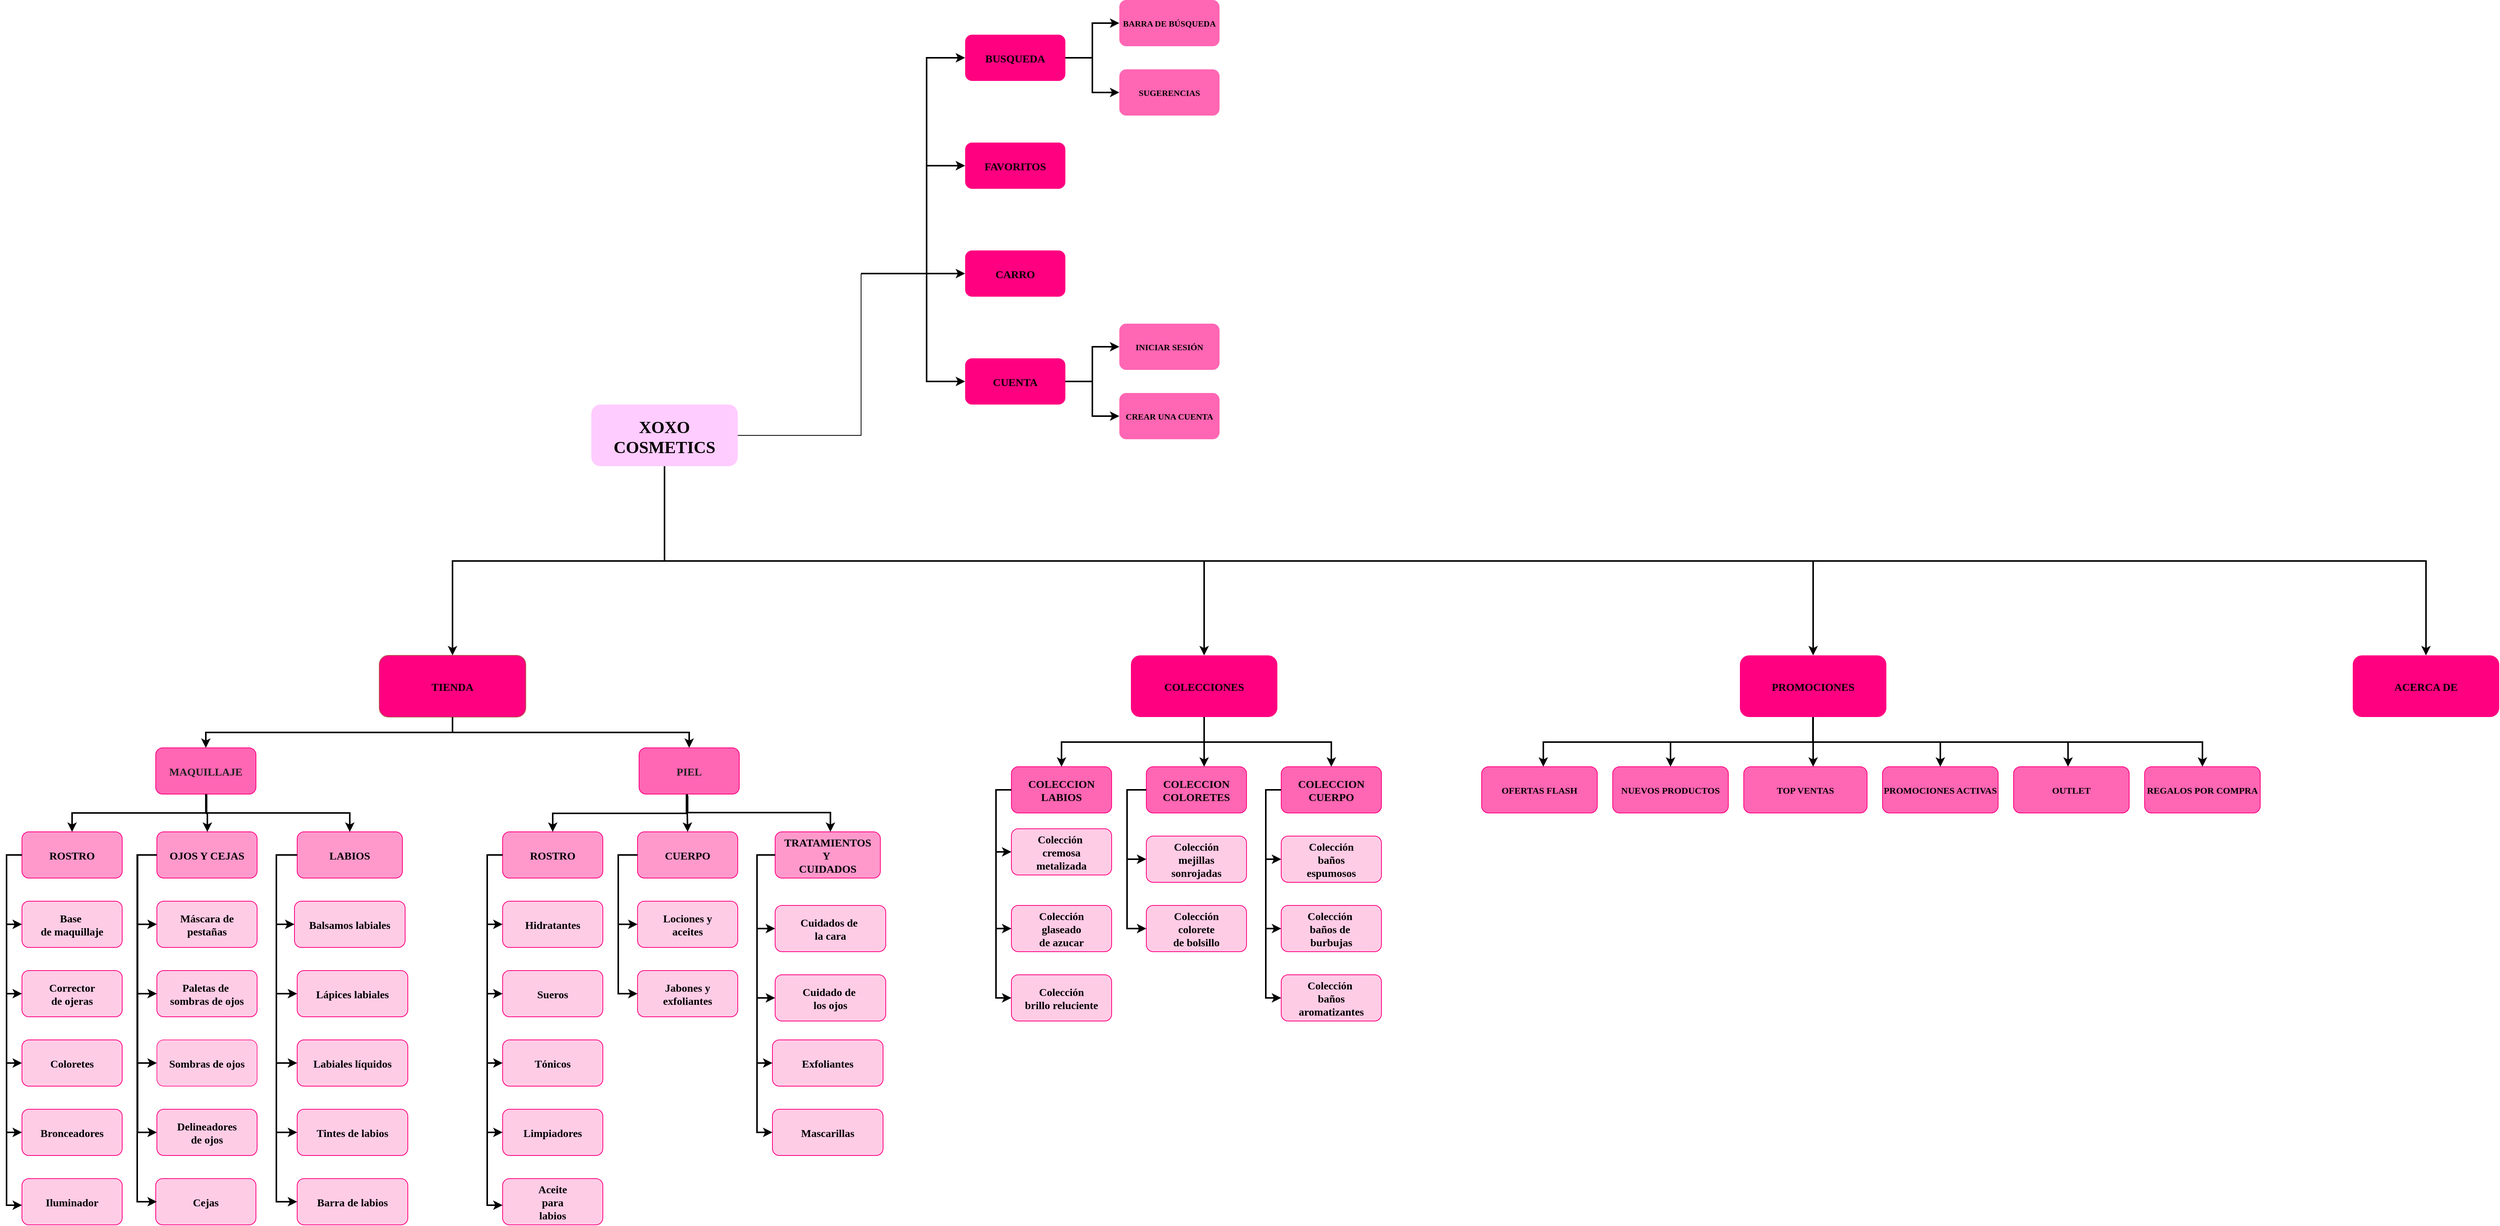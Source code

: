<mxfile version="24.7.17">
  <diagram name="Page-1" id="2c0d36ab-eaac-3732-788b-9136903baeff">
    <mxGraphModel dx="3112.5" dy="1913.5" grid="1" gridSize="10" guides="1" tooltips="1" connect="1" arrows="1" fold="1" page="1" pageScale="1.5" pageWidth="1169" pageHeight="827" background="none" math="0" shadow="0">
      <root>
        <mxCell id="0" />
        <mxCell id="1" parent="0" />
        <mxCell id="2" value="XOXO&#xa;COSMETICS" style="rounded=1;fillColor=#FFCCFF;gradientColor=none;strokeColor=none;fontColor=#000000;fontStyle=1;fontFamily=Tahoma;fontSize=22;" parent="1" vertex="1">
          <mxGeometry x="765" y="10" width="190" height="80" as="geometry" />
        </mxCell>
        <mxCell id="4" value="COLECCIONES" style="rounded=1;fillColor=#FF0080;gradientColor=none;strokeColor=none;fontColor=#000000;fontStyle=1;fontFamily=Tahoma;fontSize=14" parent="1" vertex="1">
          <mxGeometry x="1465.0" y="335.5" width="190" height="80" as="geometry" />
        </mxCell>
        <mxCell id="9" value="" style="edgeStyle=elbowEdgeStyle;elbow=vertical;strokeWidth=2;rounded=0;exitX=0.5;exitY=1;exitDx=0;exitDy=0;entryX=0.5;entryY=0;entryDx=0;entryDy=0;" parent="1" source="2" target="4" edge="1">
          <mxGeometry x="337" y="215.5" width="100" height="100" as="geometry">
            <mxPoint x="860" y="100" as="sourcePoint" />
            <mxPoint x="1975" y="327.5" as="targetPoint" />
            <Array as="points">
              <mxPoint x="1414" y="213" />
            </Array>
          </mxGeometry>
        </mxCell>
        <mxCell id="12" value="TIENDA" style="rounded=1;fillColor=#FF0080;strokeColor=#b85450;fontStyle=1;fontFamily=Tahoma;fontSize=14" parent="1" vertex="1">
          <mxGeometry x="490.0" y="335.5" width="190" height="80" as="geometry" />
        </mxCell>
        <mxCell id="25" value="MAQUILLAJE" style="rounded=1;fillColor=#FF66B3;strokeColor=#FF0080;fontStyle=1;fontFamily=Tahoma;fontSize=14;fontColor=#212121;" parent="1" vertex="1">
          <mxGeometry x="200" y="455.5" width="130" height="60" as="geometry" />
        </mxCell>
        <mxCell id="29" value="PIEL" style="rounded=1;fillColor=#FF66B3;strokeColor=#FF0080;fontStyle=1;fontFamily=Tahoma;fontSize=14;fontColor=#212121;" parent="1" vertex="1">
          <mxGeometry x="827" y="455.5" width="130" height="60" as="geometry" />
        </mxCell>
        <mxCell id="44" value="COLECCION&#xa;LABIOS" style="rounded=1;fillColor=#FF66B3;gradientColor=none;strokeColor=#FF0080;fontColor=#000000;fontStyle=1;fontFamily=Tahoma;fontSize=14" parent="1" vertex="1">
          <mxGeometry x="1310" y="480.0" width="130" height="60" as="geometry" />
        </mxCell>
        <mxCell id="45" value="Colección &#xa;cremosa&#xa;metalizada" style="rounded=1;fillColor=#FFCCE6;gradientColor=none;strokeColor=#FF0080;fontColor=#000000;fontStyle=1;fontFamily=Tahoma;fontSize=14" parent="1" vertex="1">
          <mxGeometry x="1310" y="560.5" width="130" height="60" as="geometry" />
        </mxCell>
        <mxCell id="46" value="Colección&#xa;glaseado&#xa;de azucar" style="rounded=1;fillColor=#FFCCE6;gradientColor=none;strokeColor=#FF0080;fontColor=#000000;fontStyle=1;fontFamily=Tahoma;fontSize=14" parent="1" vertex="1">
          <mxGeometry x="1310" y="660" width="130" height="60" as="geometry" />
        </mxCell>
        <mxCell id="47" value="Colección&#xa;brillo reluciente" style="rounded=1;fillColor=#FFCCE6;gradientColor=none;strokeColor=#FF0080;fontColor=#000000;fontStyle=1;fontFamily=Tahoma;fontSize=14" parent="1" vertex="1">
          <mxGeometry x="1310" y="750.0" width="130" height="60" as="geometry" />
        </mxCell>
        <mxCell id="48" value="COLECCION&#xa;COLORETES" style="rounded=1;fillColor=#FF66B3;gradientColor=none;strokeColor=#FF0080;fontColor=#000000;fontStyle=1;fontFamily=Tahoma;fontSize=14;" parent="1" vertex="1">
          <mxGeometry x="1485" y="480.0" width="130" height="60" as="geometry" />
        </mxCell>
        <mxCell id="49" value="Colección&#xa;mejillas&#xa;sonrojadas" style="rounded=1;fillColor=#FFCCE6;gradientColor=none;strokeColor=#FF0080;fontColor=#000000;fontStyle=1;fontFamily=Tahoma;fontSize=14" parent="1" vertex="1">
          <mxGeometry x="1485" y="570" width="130" height="60" as="geometry" />
        </mxCell>
        <mxCell id="50" value="Colección&#xa;colorete&#xa;de bolsillo" style="rounded=1;fillColor=#FFCCE6;gradientColor=none;strokeColor=#FF0080;fontColor=#000000;fontStyle=1;fontFamily=Tahoma;fontSize=14" parent="1" vertex="1">
          <mxGeometry x="1485" y="660" width="130" height="60" as="geometry" />
        </mxCell>
        <mxCell id="52" value="COLECCION&#xa;CUERPO" style="rounded=1;fillColor=#FF66B3;gradientColor=none;strokeColor=#FF0080;fontColor=#000000;fontStyle=1;fontFamily=Tahoma;fontSize=14" parent="1" vertex="1">
          <mxGeometry x="1660" y="480.0" width="130" height="60" as="geometry" />
        </mxCell>
        <mxCell id="53" value="Colección&#xa;baños&#xa;espumosos" style="rounded=1;fillColor=#FFCCE6;gradientColor=none;strokeColor=#FF0080;fontColor=#000000;fontStyle=1;fontFamily=Tahoma;fontSize=14" parent="1" vertex="1">
          <mxGeometry x="1660" y="570" width="130" height="60" as="geometry" />
        </mxCell>
        <mxCell id="54" value="Colección &#xa;baños de &#xa;burbujas" style="rounded=1;fillColor=#FFCCE6;gradientColor=none;strokeColor=#FF0080;fontColor=#000000;fontStyle=1;fontFamily=Tahoma;fontSize=14" parent="1" vertex="1">
          <mxGeometry x="1660" y="660" width="130" height="60" as="geometry" />
        </mxCell>
        <mxCell id="55" value="Colección &#xa;baños&#xa;aromatizantes" style="rounded=1;fillColor=#FFCCE6;gradientColor=none;strokeColor=#FF0080;fontColor=#000000;fontStyle=1;fontFamily=Tahoma;fontSize=14" parent="1" vertex="1">
          <mxGeometry x="1660" y="750.0" width="130" height="60" as="geometry" />
        </mxCell>
        <mxCell id="59" value="" style="edgeStyle=elbowEdgeStyle;elbow=vertical;strokeWidth=2;rounded=0" parent="1" source="2" target="12" edge="1">
          <mxGeometry x="347" y="225.5" width="100" height="100" as="geometry">
            <mxPoint x="862.0" y="275.5" as="sourcePoint" />
            <mxPoint x="1467.0" y="345.5" as="targetPoint" />
          </mxGeometry>
        </mxCell>
        <mxCell id="84" value="" style="edgeStyle=elbowEdgeStyle;elbow=horizontal;strokeWidth=2;rounded=0;entryX=0;entryY=0.5;entryDx=0;entryDy=0;" parent="1" source="44" target="45" edge="1">
          <mxGeometry x="-23" y="135.5" width="100" height="100" as="geometry">
            <mxPoint x="70" y="260" as="sourcePoint" />
            <mxPoint x="170" y="160" as="targetPoint" />
            <Array as="points">
              <mxPoint x="1290" y="570" />
            </Array>
          </mxGeometry>
        </mxCell>
        <mxCell id="85" value="" style="edgeStyle=elbowEdgeStyle;elbow=horizontal;strokeWidth=2;rounded=0" parent="1" source="44" target="46" edge="1">
          <mxGeometry x="-23" y="135.5" width="100" height="100" as="geometry">
            <mxPoint x="70" y="260" as="sourcePoint" />
            <mxPoint x="170" y="160" as="targetPoint" />
            <Array as="points">
              <mxPoint x="1290" y="600" />
            </Array>
          </mxGeometry>
        </mxCell>
        <mxCell id="86" value="" style="edgeStyle=elbowEdgeStyle;elbow=horizontal;strokeWidth=2;rounded=0" parent="1" source="44" target="47" edge="1">
          <mxGeometry x="-23" y="135.5" width="100" height="100" as="geometry">
            <mxPoint x="70" y="260" as="sourcePoint" />
            <mxPoint x="170" y="160" as="targetPoint" />
            <Array as="points">
              <mxPoint x="1290" y="650" />
            </Array>
          </mxGeometry>
        </mxCell>
        <mxCell id="87" value="" style="edgeStyle=elbowEdgeStyle;elbow=horizontal;strokeWidth=2;rounded=0" parent="1" source="48" target="49" edge="1">
          <mxGeometry x="-23" y="135.5" width="100" height="100" as="geometry">
            <mxPoint x="70" y="260" as="sourcePoint" />
            <mxPoint x="170" y="160" as="targetPoint" />
            <Array as="points">
              <mxPoint x="1460" y="560" />
            </Array>
          </mxGeometry>
        </mxCell>
        <mxCell id="88" value="" style="edgeStyle=elbowEdgeStyle;elbow=horizontal;strokeWidth=2;rounded=0" parent="1" source="48" target="50" edge="1">
          <mxGeometry x="-23" y="135.5" width="100" height="100" as="geometry">
            <mxPoint x="70" y="260" as="sourcePoint" />
            <mxPoint x="170" y="160" as="targetPoint" />
            <Array as="points">
              <mxPoint x="1460" y="620" />
            </Array>
          </mxGeometry>
        </mxCell>
        <mxCell id="90" value="" style="edgeStyle=elbowEdgeStyle;elbow=horizontal;strokeWidth=2;rounded=0" parent="1" source="52" target="53" edge="1">
          <mxGeometry x="-23" y="135.5" width="100" height="100" as="geometry">
            <mxPoint x="70" y="260" as="sourcePoint" />
            <mxPoint x="170" y="160" as="targetPoint" />
            <Array as="points">
              <mxPoint x="1640" y="560" />
            </Array>
          </mxGeometry>
        </mxCell>
        <mxCell id="91" value="" style="edgeStyle=elbowEdgeStyle;elbow=horizontal;strokeWidth=2;rounded=0" parent="1" source="52" target="54" edge="1">
          <mxGeometry x="-23" y="135.5" width="100" height="100" as="geometry">
            <mxPoint x="70" y="260" as="sourcePoint" />
            <mxPoint x="170" y="160" as="targetPoint" />
            <Array as="points">
              <mxPoint x="1640" y="600" />
            </Array>
          </mxGeometry>
        </mxCell>
        <mxCell id="92" value="" style="edgeStyle=elbowEdgeStyle;elbow=horizontal;strokeWidth=2;rounded=0" parent="1" source="52" target="55" edge="1">
          <mxGeometry x="-23" y="135.5" width="100" height="100" as="geometry">
            <mxPoint x="70" y="260" as="sourcePoint" />
            <mxPoint x="170" y="160" as="targetPoint" />
            <Array as="points">
              <mxPoint x="1640" y="650" />
            </Array>
          </mxGeometry>
        </mxCell>
        <mxCell id="100" value="" style="edgeStyle=elbowEdgeStyle;elbow=vertical;strokeWidth=2;rounded=0" parent="1" source="12" target="25" edge="1">
          <mxGeometry x="-23" y="135.5" width="100" height="100" as="geometry">
            <mxPoint x="-23" y="235.5" as="sourcePoint" />
            <mxPoint x="77" y="135.5" as="targetPoint" />
          </mxGeometry>
        </mxCell>
        <mxCell id="101" value="" style="edgeStyle=elbowEdgeStyle;elbow=vertical;strokeWidth=2;rounded=0" parent="1" source="12" target="29" edge="1">
          <mxGeometry x="-23" y="135.5" width="100" height="100" as="geometry">
            <mxPoint x="-23" y="235.5" as="sourcePoint" />
            <mxPoint x="77" y="135.5" as="targetPoint" />
          </mxGeometry>
        </mxCell>
        <mxCell id="104" value="" style="edgeStyle=elbowEdgeStyle;elbow=vertical;strokeWidth=2;rounded=0;exitX=0.5;exitY=1;exitDx=0;exitDy=0;" parent="1" source="4" target="48" edge="1">
          <mxGeometry x="-23" y="135.5" width="100" height="100" as="geometry">
            <mxPoint x="1580" y="415.5" as="sourcePoint" />
            <mxPoint x="72" y="135.5" as="targetPoint" />
            <Array as="points">
              <mxPoint x="1560" y="460" />
            </Array>
          </mxGeometry>
        </mxCell>
        <mxCell id="105" value="" style="edgeStyle=elbowEdgeStyle;elbow=vertical;strokeWidth=2;rounded=0;exitX=0.5;exitY=1;exitDx=0;exitDy=0;" parent="1" source="4" target="44" edge="1">
          <mxGeometry x="-23" y="135.5" width="100" height="100" as="geometry">
            <mxPoint x="1580" y="415.5" as="sourcePoint" />
            <mxPoint x="72" y="135.5" as="targetPoint" />
          </mxGeometry>
        </mxCell>
        <mxCell id="106" value="" style="edgeStyle=elbowEdgeStyle;elbow=vertical;strokeWidth=2;rounded=0;exitX=0.5;exitY=1;exitDx=0;exitDy=0;" parent="1" source="4" target="52" edge="1">
          <mxGeometry x="-23" y="135.5" width="100" height="100" as="geometry">
            <mxPoint x="1580" y="415.5" as="sourcePoint" />
            <mxPoint x="72" y="135.5" as="targetPoint" />
          </mxGeometry>
        </mxCell>
        <mxCell id="VDrzz1E5TikydGVOg6CF-135" value="ROSTRO" style="rounded=1;fillColor=#FF99CC;strokeColor=#FF0080;fontStyle=1;fontFamily=Tahoma;fontSize=14" parent="1" vertex="1">
          <mxGeometry x="26.5" y="564.5" width="130" height="60" as="geometry" />
        </mxCell>
        <mxCell id="VDrzz1E5TikydGVOg6CF-136" value="Base &#xa;de maquillaje" style="rounded=1;fillColor=#FFCCE6;gradientColor=none;strokeColor=#FF0080;fontColor=#000000;fontStyle=1;fontFamily=Tahoma;fontSize=14" parent="1" vertex="1">
          <mxGeometry x="26.5" y="654.5" width="130" height="60" as="geometry" />
        </mxCell>
        <mxCell id="VDrzz1E5TikydGVOg6CF-137" value="Corrector&#xa;de ojeras" style="rounded=1;fillColor=#FFCCE6;gradientColor=none;strokeColor=#FF0080;fontColor=#000000;fontStyle=1;fontFamily=Tahoma;fontSize=14" parent="1" vertex="1">
          <mxGeometry x="26.5" y="744.5" width="130" height="60" as="geometry" />
        </mxCell>
        <mxCell id="VDrzz1E5TikydGVOg6CF-138" value="Coloretes" style="rounded=1;fillColor=#FFCCE6;gradientColor=none;strokeColor=#FF0080;fontColor=#000000;fontStyle=1;fontFamily=Tahoma;fontSize=14" parent="1" vertex="1">
          <mxGeometry x="26.5" y="834.5" width="130" height="60" as="geometry" />
        </mxCell>
        <mxCell id="VDrzz1E5TikydGVOg6CF-139" value="OJOS Y CEJAS" style="rounded=1;fillColor=#FF99CC;strokeColor=#FF0080;fontStyle=1;fontFamily=Tahoma;fontSize=14" parent="1" vertex="1">
          <mxGeometry x="201.5" y="564.5" width="130" height="60" as="geometry" />
        </mxCell>
        <mxCell id="VDrzz1E5TikydGVOg6CF-140" value="Máscara de&#xa;pestañas" style="rounded=1;fillColor=#FFCCE6;gradientColor=none;strokeColor=#FF0080;fontColor=#000000;fontStyle=1;fontFamily=Tahoma;fontSize=14" parent="1" vertex="1">
          <mxGeometry x="201.5" y="654.5" width="130" height="60" as="geometry" />
        </mxCell>
        <mxCell id="VDrzz1E5TikydGVOg6CF-141" value="Paletas de &#xa;sombras de ojos" style="rounded=1;fillColor=#FFCCE6;gradientColor=none;strokeColor=#FF0080;fontColor=#000000;fontStyle=1;fontFamily=Tahoma;fontSize=14" parent="1" vertex="1">
          <mxGeometry x="201.5" y="744.5" width="130" height="60" as="geometry" />
        </mxCell>
        <mxCell id="VDrzz1E5TikydGVOg6CF-142" value="Sombras de ojos" style="rounded=1;fillColor=#FFCCE6;gradientColor=none;strokeColor=#FF3399;fontColor=#000000;fontStyle=1;fontFamily=Tahoma;fontSize=14" parent="1" vertex="1">
          <mxGeometry x="201.5" y="834.5" width="130" height="60" as="geometry" />
        </mxCell>
        <mxCell id="VDrzz1E5TikydGVOg6CF-143" value="LABIOS" style="rounded=1;fillColor=#FF99CC;strokeColor=#FF0080;fontStyle=1;fontFamily=Tahoma;fontSize=14" parent="1" vertex="1">
          <mxGeometry x="383.5" y="564.5" width="136.5" height="60" as="geometry" />
        </mxCell>
        <mxCell id="VDrzz1E5TikydGVOg6CF-144" value="Balsamos labiales" style="rounded=1;fillColor=#FFCCE6;strokeColor=#FF0080;fontStyle=1;fontFamily=Tahoma;fontSize=14;align=center;" parent="1" vertex="1">
          <mxGeometry x="380" y="654.5" width="143.5" height="60" as="geometry" />
        </mxCell>
        <mxCell id="VDrzz1E5TikydGVOg6CF-145" value="Lápices labiales" style="rounded=1;fillColor=#FFCCE6;gradientColor=none;strokeColor=#FF0080;fontColor=#000000;fontStyle=1;fontFamily=Tahoma;fontSize=14" parent="1" vertex="1">
          <mxGeometry x="383.5" y="744.5" width="143.5" height="60" as="geometry" />
        </mxCell>
        <mxCell id="VDrzz1E5TikydGVOg6CF-146" value="Labiales líquidos" style="rounded=1;fillColor=#FFCCE6;gradientColor=none;strokeColor=#FF0080;fontColor=#000000;fontStyle=1;fontFamily=Tahoma;fontSize=14" parent="1" vertex="1">
          <mxGeometry x="383.5" y="834.5" width="143.5" height="60" as="geometry" />
        </mxCell>
        <mxCell id="VDrzz1E5TikydGVOg6CF-147" value="Tintes de labios" style="rounded=1;fillColor=#FFCCE6;gradientColor=none;strokeColor=#FF0080;fontColor=#000000;fontStyle=1;fontFamily=Tahoma;fontSize=14" parent="1" vertex="1">
          <mxGeometry x="383.5" y="924.5" width="143.5" height="60" as="geometry" />
        </mxCell>
        <mxCell id="VDrzz1E5TikydGVOg6CF-148" value="Barra de labios" style="rounded=1;fillColor=#FFCCE6;gradientColor=none;strokeColor=#FF0080;fontColor=#000000;fontStyle=1;fontFamily=Tahoma;fontSize=14" parent="1" vertex="1">
          <mxGeometry x="383.5" y="1014.5" width="143.5" height="60" as="geometry" />
        </mxCell>
        <mxCell id="VDrzz1E5TikydGVOg6CF-149" value="" style="edgeStyle=elbowEdgeStyle;elbow=horizontal;strokeWidth=2;rounded=0" parent="1" source="VDrzz1E5TikydGVOg6CF-135" target="VDrzz1E5TikydGVOg6CF-136" edge="1">
          <mxGeometry x="-23" y="135.5" width="100" height="100" as="geometry">
            <mxPoint x="-413.5" y="344.5" as="sourcePoint" />
            <mxPoint x="-313.5" y="244.5" as="targetPoint" />
            <Array as="points">
              <mxPoint x="6.5" y="644.5" />
            </Array>
          </mxGeometry>
        </mxCell>
        <mxCell id="VDrzz1E5TikydGVOg6CF-150" value="" style="edgeStyle=elbowEdgeStyle;elbow=horizontal;strokeWidth=2;rounded=0" parent="1" source="VDrzz1E5TikydGVOg6CF-135" target="VDrzz1E5TikydGVOg6CF-137" edge="1">
          <mxGeometry x="-23" y="135.5" width="100" height="100" as="geometry">
            <mxPoint x="-413.5" y="344.5" as="sourcePoint" />
            <mxPoint x="-313.5" y="244.5" as="targetPoint" />
            <Array as="points">
              <mxPoint x="6.5" y="684.5" />
            </Array>
          </mxGeometry>
        </mxCell>
        <mxCell id="VDrzz1E5TikydGVOg6CF-151" value="" style="edgeStyle=elbowEdgeStyle;elbow=horizontal;strokeWidth=2;rounded=0" parent="1" source="VDrzz1E5TikydGVOg6CF-135" target="VDrzz1E5TikydGVOg6CF-138" edge="1">
          <mxGeometry x="-23" y="135.5" width="100" height="100" as="geometry">
            <mxPoint x="-413.5" y="344.5" as="sourcePoint" />
            <mxPoint x="-313.5" y="244.5" as="targetPoint" />
            <Array as="points">
              <mxPoint x="6.5" y="724.5" />
            </Array>
          </mxGeometry>
        </mxCell>
        <mxCell id="VDrzz1E5TikydGVOg6CF-152" value="" style="edgeStyle=elbowEdgeStyle;elbow=horizontal;strokeWidth=2;rounded=0" parent="1" source="VDrzz1E5TikydGVOg6CF-139" target="VDrzz1E5TikydGVOg6CF-140" edge="1">
          <mxGeometry x="-23" y="135.5" width="100" height="100" as="geometry">
            <mxPoint x="-413.5" y="344.5" as="sourcePoint" />
            <mxPoint x="-313.5" y="244.5" as="targetPoint" />
            <Array as="points">
              <mxPoint x="176.5" y="644.5" />
            </Array>
          </mxGeometry>
        </mxCell>
        <mxCell id="VDrzz1E5TikydGVOg6CF-153" value="" style="edgeStyle=elbowEdgeStyle;elbow=horizontal;strokeWidth=2;rounded=0" parent="1" source="VDrzz1E5TikydGVOg6CF-139" target="VDrzz1E5TikydGVOg6CF-141" edge="1">
          <mxGeometry x="-23" y="135.5" width="100" height="100" as="geometry">
            <mxPoint x="-413.5" y="344.5" as="sourcePoint" />
            <mxPoint x="-313.5" y="244.5" as="targetPoint" />
            <Array as="points">
              <mxPoint x="176.5" y="684.5" />
            </Array>
          </mxGeometry>
        </mxCell>
        <mxCell id="VDrzz1E5TikydGVOg6CF-154" value="" style="edgeStyle=elbowEdgeStyle;elbow=horizontal;strokeWidth=2;rounded=0" parent="1" source="VDrzz1E5TikydGVOg6CF-139" target="VDrzz1E5TikydGVOg6CF-142" edge="1">
          <mxGeometry x="-23" y="135.5" width="100" height="100" as="geometry">
            <mxPoint x="-413.5" y="344.5" as="sourcePoint" />
            <mxPoint x="-313.5" y="244.5" as="targetPoint" />
            <Array as="points">
              <mxPoint x="176.5" y="724.5" />
            </Array>
          </mxGeometry>
        </mxCell>
        <mxCell id="VDrzz1E5TikydGVOg6CF-155" value="" style="edgeStyle=elbowEdgeStyle;elbow=horizontal;strokeWidth=2;rounded=0" parent="1" source="VDrzz1E5TikydGVOg6CF-143" target="VDrzz1E5TikydGVOg6CF-144" edge="1">
          <mxGeometry x="-23" y="135.5" width="100" height="100" as="geometry">
            <mxPoint x="-413.5" y="344.5" as="sourcePoint" />
            <mxPoint x="-313.5" y="244.5" as="targetPoint" />
            <Array as="points">
              <mxPoint x="356.5" y="644.5" />
            </Array>
          </mxGeometry>
        </mxCell>
        <mxCell id="VDrzz1E5TikydGVOg6CF-156" value="" style="edgeStyle=elbowEdgeStyle;elbow=horizontal;strokeWidth=2;rounded=0" parent="1" source="VDrzz1E5TikydGVOg6CF-143" target="VDrzz1E5TikydGVOg6CF-145" edge="1">
          <mxGeometry x="-23" y="135.5" width="100" height="100" as="geometry">
            <mxPoint x="-413.5" y="344.5" as="sourcePoint" />
            <mxPoint x="-313.5" y="244.5" as="targetPoint" />
            <Array as="points">
              <mxPoint x="356.5" y="684.5" />
            </Array>
          </mxGeometry>
        </mxCell>
        <mxCell id="VDrzz1E5TikydGVOg6CF-157" value="" style="edgeStyle=elbowEdgeStyle;elbow=horizontal;strokeWidth=2;rounded=0" parent="1" source="VDrzz1E5TikydGVOg6CF-143" target="VDrzz1E5TikydGVOg6CF-146" edge="1">
          <mxGeometry x="-23" y="135.5" width="100" height="100" as="geometry">
            <mxPoint x="-413.5" y="344.5" as="sourcePoint" />
            <mxPoint x="-313.5" y="244.5" as="targetPoint" />
            <Array as="points">
              <mxPoint x="356.5" y="734.5" />
            </Array>
          </mxGeometry>
        </mxCell>
        <mxCell id="VDrzz1E5TikydGVOg6CF-158" value="" style="edgeStyle=elbowEdgeStyle;elbow=horizontal;strokeWidth=2;rounded=0" parent="1" source="VDrzz1E5TikydGVOg6CF-143" target="VDrzz1E5TikydGVOg6CF-147" edge="1">
          <mxGeometry x="-23" y="135.5" width="100" height="100" as="geometry">
            <mxPoint x="-413.5" y="344.5" as="sourcePoint" />
            <mxPoint x="-313.5" y="244.5" as="targetPoint" />
            <Array as="points">
              <mxPoint x="356.5" y="774.5" />
            </Array>
          </mxGeometry>
        </mxCell>
        <mxCell id="VDrzz1E5TikydGVOg6CF-159" value="" style="edgeStyle=elbowEdgeStyle;elbow=horizontal;strokeWidth=2;rounded=0" parent="1" source="VDrzz1E5TikydGVOg6CF-143" target="VDrzz1E5TikydGVOg6CF-148" edge="1">
          <mxGeometry x="-23" y="135.5" width="100" height="100" as="geometry">
            <mxPoint x="-413.5" y="344.5" as="sourcePoint" />
            <mxPoint x="-313.5" y="244.5" as="targetPoint" />
            <Array as="points">
              <mxPoint x="356.5" y="814.5" />
            </Array>
          </mxGeometry>
        </mxCell>
        <mxCell id="VDrzz1E5TikydGVOg6CF-160" value="" style="edgeStyle=elbowEdgeStyle;elbow=horizontal;strokeWidth=2;rounded=0;exitX=0;exitY=0.5;exitDx=0;exitDy=0;entryX=0;entryY=0.5;entryDx=0;entryDy=0;" parent="1" source="VDrzz1E5TikydGVOg6CF-139" target="VDrzz1E5TikydGVOg6CF-161" edge="1">
          <mxGeometry x="-23" y="135.5" width="100" height="100" as="geometry">
            <mxPoint x="201.5" y="689" as="sourcePoint" />
            <mxPoint x="201.5" y="959" as="targetPoint" />
            <Array as="points">
              <mxPoint x="176.5" y="818.5" />
            </Array>
          </mxGeometry>
        </mxCell>
        <mxCell id="VDrzz1E5TikydGVOg6CF-161" value="Delineadores&#xa;de ojos" style="rounded=1;fillColor=#FFCCE6;gradientColor=none;strokeColor=#FF0080;fontColor=#000000;fontStyle=1;fontFamily=Tahoma;fontSize=14" parent="1" vertex="1">
          <mxGeometry x="201.5" y="924.5" width="130" height="60" as="geometry" />
        </mxCell>
        <mxCell id="VDrzz1E5TikydGVOg6CF-162" value="Bronceadores" style="rounded=1;fillColor=#FFCCE6;gradientColor=none;strokeColor=#FF0080;fontColor=#000000;fontStyle=1;fontFamily=Tahoma;fontSize=14" parent="1" vertex="1">
          <mxGeometry x="26.5" y="924.5" width="130" height="60" as="geometry" />
        </mxCell>
        <mxCell id="VDrzz1E5TikydGVOg6CF-163" value="Iluminador" style="rounded=1;fillColor=#FFCCE6;gradientColor=none;strokeColor=#FF0080;fontColor=#000000;fontStyle=1;fontFamily=Tahoma;fontSize=14" parent="1" vertex="1">
          <mxGeometry x="26.5" y="1014.5" width="130" height="60" as="geometry" />
        </mxCell>
        <mxCell id="VDrzz1E5TikydGVOg6CF-164" value="Cejas" style="rounded=1;fillColor=#FFCCE6;gradientColor=none;strokeColor=#FF0080;fontColor=#000000;fontStyle=1;fontFamily=Tahoma;fontSize=14" parent="1" vertex="1">
          <mxGeometry x="200" y="1014.5" width="130" height="60" as="geometry" />
        </mxCell>
        <mxCell id="VDrzz1E5TikydGVOg6CF-165" value="" style="edgeStyle=elbowEdgeStyle;elbow=horizontal;strokeWidth=2;rounded=0;exitX=0;exitY=0.5;exitDx=0;exitDy=0;" parent="1" source="VDrzz1E5TikydGVOg6CF-135" edge="1">
          <mxGeometry x="-23" y="135.5" width="100" height="100" as="geometry">
            <mxPoint x="26.5" y="779" as="sourcePoint" />
            <mxPoint x="26.5" y="1049" as="targetPoint" />
            <Array as="points">
              <mxPoint x="6.5" y="908.5" />
            </Array>
          </mxGeometry>
        </mxCell>
        <mxCell id="VDrzz1E5TikydGVOg6CF-166" value="" style="edgeStyle=elbowEdgeStyle;elbow=horizontal;strokeWidth=2;rounded=0;exitX=0;exitY=0.5;exitDx=0;exitDy=0;entryX=0;entryY=0.5;entryDx=0;entryDy=0;" parent="1" source="VDrzz1E5TikydGVOg6CF-135" target="VDrzz1E5TikydGVOg6CF-162" edge="1">
          <mxGeometry x="-23" y="135.5" width="100" height="100" as="geometry">
            <mxPoint x="26.5" y="679" as="sourcePoint" />
            <mxPoint x="26.5" y="949" as="targetPoint" />
            <Array as="points">
              <mxPoint x="6.5" y="808.5" />
            </Array>
          </mxGeometry>
        </mxCell>
        <mxCell id="VDrzz1E5TikydGVOg6CF-167" value="" style="edgeStyle=elbowEdgeStyle;elbow=vertical;strokeWidth=2;rounded=0;" parent="1" edge="1">
          <mxGeometry x="-23" y="135.5" width="100" height="100" as="geometry">
            <mxPoint x="266" y="516" as="sourcePoint" />
            <mxPoint x="267" y="564.5" as="targetPoint" />
          </mxGeometry>
        </mxCell>
        <mxCell id="VDrzz1E5TikydGVOg6CF-168" value="" style="edgeStyle=elbowEdgeStyle;elbow=vertical;strokeWidth=2;rounded=0;entryX=0.5;entryY=0;entryDx=0;entryDy=0;" parent="1" source="25" target="VDrzz1E5TikydGVOg6CF-135" edge="1">
          <mxGeometry x="-23" y="135.5" width="100" height="100" as="geometry">
            <mxPoint x="265" y="520" as="sourcePoint" />
            <mxPoint x="-130" y="554.5" as="targetPoint" />
          </mxGeometry>
        </mxCell>
        <mxCell id="VDrzz1E5TikydGVOg6CF-169" value="" style="edgeStyle=elbowEdgeStyle;elbow=vertical;strokeWidth=2;rounded=0;entryX=0.5;entryY=0;entryDx=0;entryDy=0;exitX=0.5;exitY=1;exitDx=0;exitDy=0;" parent="1" source="25" target="VDrzz1E5TikydGVOg6CF-143" edge="1">
          <mxGeometry x="-23" y="135.5" width="100" height="100" as="geometry">
            <mxPoint x="275" y="526" as="sourcePoint" />
            <mxPoint x="102" y="575" as="targetPoint" />
            <Array as="points">
              <mxPoint x="370" y="540" />
            </Array>
          </mxGeometry>
        </mxCell>
        <mxCell id="VDrzz1E5TikydGVOg6CF-170" value="" style="edgeStyle=elbowEdgeStyle;elbow=horizontal;strokeWidth=2;rounded=0;exitX=0;exitY=0.5;exitDx=0;exitDy=0;entryX=0;entryY=0.5;entryDx=0;entryDy=0;" parent="1" source="VDrzz1E5TikydGVOg6CF-139" edge="1">
          <mxGeometry x="-23" y="135.5" width="100" height="100" as="geometry">
            <mxPoint x="201.5" y="684.5" as="sourcePoint" />
            <mxPoint x="201.5" y="1044.5" as="targetPoint" />
            <Array as="points">
              <mxPoint x="176" y="908" />
            </Array>
          </mxGeometry>
        </mxCell>
        <mxCell id="VDrzz1E5TikydGVOg6CF-178" value="ROSTRO" style="rounded=1;fillColor=#FF99CC;strokeColor=#FF0080;fontStyle=1;fontFamily=Tahoma;fontSize=14" parent="1" vertex="1">
          <mxGeometry x="650" y="564.5" width="130" height="60" as="geometry" />
        </mxCell>
        <mxCell id="VDrzz1E5TikydGVOg6CF-179" value="Hidratantes" style="rounded=1;fillColor=#FFCCE6;gradientColor=none;strokeColor=#FF0080;fontColor=#000000;fontStyle=1;fontFamily=Tahoma;fontSize=14" parent="1" vertex="1">
          <mxGeometry x="650" y="654.5" width="130" height="60" as="geometry" />
        </mxCell>
        <mxCell id="VDrzz1E5TikydGVOg6CF-180" value="Sueros" style="rounded=1;fillColor=#FFCCE6;gradientColor=none;strokeColor=#FF0080;fontColor=#000000;fontStyle=1;fontFamily=Tahoma;fontSize=14" parent="1" vertex="1">
          <mxGeometry x="650" y="744.5" width="130" height="60" as="geometry" />
        </mxCell>
        <mxCell id="VDrzz1E5TikydGVOg6CF-181" value="Tónicos" style="rounded=1;fillColor=#FFCCE6;gradientColor=none;strokeColor=#FF0080;fontColor=#000000;fontStyle=1;fontFamily=Tahoma;fontSize=14" parent="1" vertex="1">
          <mxGeometry x="650" y="834.5" width="130" height="60" as="geometry" />
        </mxCell>
        <mxCell id="VDrzz1E5TikydGVOg6CF-182" value="CUERPO" style="rounded=1;fillColor=#FF99CC;strokeColor=#FF0080;fontStyle=1;fontFamily=Tahoma;fontSize=14" parent="1" vertex="1">
          <mxGeometry x="825" y="564.5" width="130" height="60" as="geometry" />
        </mxCell>
        <mxCell id="VDrzz1E5TikydGVOg6CF-183" value="Lociones y&#xa;aceites" style="rounded=1;fillColor=#FFCCE6;gradientColor=none;strokeColor=#FF0080;fontColor=#000000;fontStyle=1;fontFamily=Tahoma;fontSize=14" parent="1" vertex="1">
          <mxGeometry x="825" y="654.5" width="130" height="60" as="geometry" />
        </mxCell>
        <mxCell id="VDrzz1E5TikydGVOg6CF-184" value="Jabones y&#xa;exfoliantes" style="rounded=1;fillColor=#FFCCE6;gradientColor=none;strokeColor=#FF0080;fontColor=#000000;fontStyle=1;fontFamily=Tahoma;fontSize=14" parent="1" vertex="1">
          <mxGeometry x="825" y="744.5" width="130" height="60" as="geometry" />
        </mxCell>
        <mxCell id="VDrzz1E5TikydGVOg6CF-186" value="TRATAMIENTOS&#xa;Y &#xa;CUIDADOS" style="rounded=1;fillColor=#FF99CC;strokeColor=#FF0080;fontStyle=1;fontFamily=Tahoma;fontSize=14" parent="1" vertex="1">
          <mxGeometry x="1003.5" y="564.5" width="136.5" height="60" as="geometry" />
        </mxCell>
        <mxCell id="VDrzz1E5TikydGVOg6CF-187" value="Cuidados de &#xa;la cara" style="rounded=1;fillColor=#FFCCE6;gradientColor=none;strokeColor=#FF0080;fontColor=#000000;fontStyle=1;fontFamily=Tahoma;fontSize=14;align=center;" parent="1" vertex="1">
          <mxGeometry x="1003.5" y="660" width="143.5" height="60" as="geometry" />
        </mxCell>
        <mxCell id="VDrzz1E5TikydGVOg6CF-188" value="Cuidado de &#xa;los ojos" style="rounded=1;fillColor=#FFCCE6;gradientColor=none;strokeColor=#FF0080;fontColor=#000000;fontStyle=1;fontFamily=Tahoma;fontSize=14" parent="1" vertex="1">
          <mxGeometry x="1003.5" y="750" width="143.5" height="60" as="geometry" />
        </mxCell>
        <mxCell id="VDrzz1E5TikydGVOg6CF-189" value="Exfoliantes" style="rounded=1;fillColor=#FFCCE6;gradientColor=none;strokeColor=#FF0080;fontColor=#000000;fontStyle=1;fontFamily=Tahoma;fontSize=14" parent="1" vertex="1">
          <mxGeometry x="1000" y="834.5" width="143.5" height="60" as="geometry" />
        </mxCell>
        <mxCell id="VDrzz1E5TikydGVOg6CF-190" value="Mascarillas" style="rounded=1;fillColor=#FFCCE6;gradientColor=none;strokeColor=#FF0080;fontColor=#000000;fontStyle=1;fontFamily=Tahoma;fontSize=14" parent="1" vertex="1">
          <mxGeometry x="1000" y="924.5" width="143.5" height="60" as="geometry" />
        </mxCell>
        <mxCell id="VDrzz1E5TikydGVOg6CF-192" value="" style="edgeStyle=elbowEdgeStyle;elbow=horizontal;strokeWidth=2;rounded=0" parent="1" source="VDrzz1E5TikydGVOg6CF-178" target="VDrzz1E5TikydGVOg6CF-179" edge="1">
          <mxGeometry x="-23" y="135.5" width="100" height="100" as="geometry">
            <mxPoint x="210" y="344.5" as="sourcePoint" />
            <mxPoint x="310" y="244.5" as="targetPoint" />
            <Array as="points">
              <mxPoint x="630" y="644.5" />
            </Array>
          </mxGeometry>
        </mxCell>
        <mxCell id="VDrzz1E5TikydGVOg6CF-193" value="" style="edgeStyle=elbowEdgeStyle;elbow=horizontal;strokeWidth=2;rounded=0" parent="1" source="VDrzz1E5TikydGVOg6CF-178" target="VDrzz1E5TikydGVOg6CF-180" edge="1">
          <mxGeometry x="-23" y="135.5" width="100" height="100" as="geometry">
            <mxPoint x="210" y="344.5" as="sourcePoint" />
            <mxPoint x="310" y="244.5" as="targetPoint" />
            <Array as="points">
              <mxPoint x="630" y="684.5" />
            </Array>
          </mxGeometry>
        </mxCell>
        <mxCell id="VDrzz1E5TikydGVOg6CF-194" value="" style="edgeStyle=elbowEdgeStyle;elbow=horizontal;strokeWidth=2;rounded=0" parent="1" source="VDrzz1E5TikydGVOg6CF-178" target="VDrzz1E5TikydGVOg6CF-181" edge="1">
          <mxGeometry x="-23" y="135.5" width="100" height="100" as="geometry">
            <mxPoint x="210" y="344.5" as="sourcePoint" />
            <mxPoint x="310" y="244.5" as="targetPoint" />
            <Array as="points">
              <mxPoint x="630" y="724.5" />
            </Array>
          </mxGeometry>
        </mxCell>
        <mxCell id="VDrzz1E5TikydGVOg6CF-195" value="" style="edgeStyle=elbowEdgeStyle;elbow=horizontal;strokeWidth=2;rounded=0" parent="1" source="VDrzz1E5TikydGVOg6CF-182" target="VDrzz1E5TikydGVOg6CF-183" edge="1">
          <mxGeometry x="-23" y="135.5" width="100" height="100" as="geometry">
            <mxPoint x="210" y="344.5" as="sourcePoint" />
            <mxPoint x="310" y="244.5" as="targetPoint" />
            <Array as="points">
              <mxPoint x="800" y="644.5" />
            </Array>
          </mxGeometry>
        </mxCell>
        <mxCell id="VDrzz1E5TikydGVOg6CF-196" value="" style="edgeStyle=elbowEdgeStyle;elbow=horizontal;strokeWidth=2;rounded=0" parent="1" source="VDrzz1E5TikydGVOg6CF-182" target="VDrzz1E5TikydGVOg6CF-184" edge="1">
          <mxGeometry x="-23" y="135.5" width="100" height="100" as="geometry">
            <mxPoint x="210" y="344.5" as="sourcePoint" />
            <mxPoint x="310" y="244.5" as="targetPoint" />
            <Array as="points">
              <mxPoint x="800" y="684.5" />
            </Array>
          </mxGeometry>
        </mxCell>
        <mxCell id="VDrzz1E5TikydGVOg6CF-198" value="" style="edgeStyle=elbowEdgeStyle;elbow=horizontal;strokeWidth=2;rounded=0" parent="1" source="VDrzz1E5TikydGVOg6CF-186" target="VDrzz1E5TikydGVOg6CF-187" edge="1">
          <mxGeometry x="-23" y="135.5" width="100" height="100" as="geometry">
            <mxPoint x="210" y="344.5" as="sourcePoint" />
            <mxPoint x="310" y="244.5" as="targetPoint" />
            <Array as="points">
              <mxPoint x="980" y="644.5" />
            </Array>
          </mxGeometry>
        </mxCell>
        <mxCell id="VDrzz1E5TikydGVOg6CF-199" value="" style="edgeStyle=elbowEdgeStyle;elbow=horizontal;strokeWidth=2;rounded=0" parent="1" source="VDrzz1E5TikydGVOg6CF-186" target="VDrzz1E5TikydGVOg6CF-188" edge="1">
          <mxGeometry x="-23" y="135.5" width="100" height="100" as="geometry">
            <mxPoint x="210" y="344.5" as="sourcePoint" />
            <mxPoint x="310" y="244.5" as="targetPoint" />
            <Array as="points">
              <mxPoint x="980" y="684.5" />
            </Array>
          </mxGeometry>
        </mxCell>
        <mxCell id="VDrzz1E5TikydGVOg6CF-200" value="" style="edgeStyle=elbowEdgeStyle;elbow=horizontal;strokeWidth=2;rounded=0" parent="1" source="VDrzz1E5TikydGVOg6CF-186" target="VDrzz1E5TikydGVOg6CF-189" edge="1">
          <mxGeometry x="-23" y="135.5" width="100" height="100" as="geometry">
            <mxPoint x="210" y="344.5" as="sourcePoint" />
            <mxPoint x="310" y="244.5" as="targetPoint" />
            <Array as="points">
              <mxPoint x="980" y="734.5" />
            </Array>
          </mxGeometry>
        </mxCell>
        <mxCell id="VDrzz1E5TikydGVOg6CF-201" value="" style="edgeStyle=elbowEdgeStyle;elbow=horizontal;strokeWidth=2;rounded=0" parent="1" source="VDrzz1E5TikydGVOg6CF-186" target="VDrzz1E5TikydGVOg6CF-190" edge="1">
          <mxGeometry x="-23" y="135.5" width="100" height="100" as="geometry">
            <mxPoint x="210" y="344.5" as="sourcePoint" />
            <mxPoint x="310" y="244.5" as="targetPoint" />
            <Array as="points">
              <mxPoint x="980" y="774.5" />
            </Array>
          </mxGeometry>
        </mxCell>
        <mxCell id="VDrzz1E5TikydGVOg6CF-205" value="Limpiadores" style="rounded=1;fillColor=#FFCCE6;gradientColor=none;strokeColor=#FF0080;fontColor=#000000;fontStyle=1;fontFamily=Tahoma;fontSize=14" parent="1" vertex="1">
          <mxGeometry x="650" y="924.5" width="130" height="60" as="geometry" />
        </mxCell>
        <mxCell id="VDrzz1E5TikydGVOg6CF-206" value="Aceite&#xa;para&#xa;labios" style="rounded=1;fillColor=#FFCCE6;gradientColor=none;strokeColor=#FF0080;fontColor=#000000;fontStyle=1;fontFamily=Tahoma;fontSize=14" parent="1" vertex="1">
          <mxGeometry x="650" y="1014.5" width="130" height="60" as="geometry" />
        </mxCell>
        <mxCell id="VDrzz1E5TikydGVOg6CF-208" value="" style="edgeStyle=elbowEdgeStyle;elbow=horizontal;strokeWidth=2;rounded=0;exitX=0;exitY=0.5;exitDx=0;exitDy=0;" parent="1" source="VDrzz1E5TikydGVOg6CF-178" edge="1">
          <mxGeometry x="-23" y="135.5" width="100" height="100" as="geometry">
            <mxPoint x="650" y="779" as="sourcePoint" />
            <mxPoint x="650" y="1049" as="targetPoint" />
            <Array as="points">
              <mxPoint x="630" y="908.5" />
            </Array>
          </mxGeometry>
        </mxCell>
        <mxCell id="VDrzz1E5TikydGVOg6CF-209" value="" style="edgeStyle=elbowEdgeStyle;elbow=horizontal;strokeWidth=2;rounded=0;exitX=0;exitY=0.5;exitDx=0;exitDy=0;entryX=0;entryY=0.5;entryDx=0;entryDy=0;" parent="1" source="VDrzz1E5TikydGVOg6CF-178" target="VDrzz1E5TikydGVOg6CF-205" edge="1">
          <mxGeometry x="-23" y="135.5" width="100" height="100" as="geometry">
            <mxPoint x="650" y="679" as="sourcePoint" />
            <mxPoint x="650" y="949" as="targetPoint" />
            <Array as="points">
              <mxPoint x="630" y="808.5" />
            </Array>
          </mxGeometry>
        </mxCell>
        <mxCell id="VDrzz1E5TikydGVOg6CF-210" value="" style="edgeStyle=elbowEdgeStyle;elbow=vertical;strokeWidth=2;rounded=0;entryX=0.5;entryY=0;entryDx=0;entryDy=0;" parent="1" target="VDrzz1E5TikydGVOg6CF-182" edge="1">
          <mxGeometry x="-23" y="135.5" width="100" height="100" as="geometry">
            <mxPoint x="889.5" y="515.5" as="sourcePoint" />
            <mxPoint x="889.5" y="555.5" as="targetPoint" />
          </mxGeometry>
        </mxCell>
        <mxCell id="VDrzz1E5TikydGVOg6CF-211" value="" style="edgeStyle=elbowEdgeStyle;elbow=vertical;strokeWidth=2;rounded=0;entryX=0.5;entryY=0;entryDx=0;entryDy=0;" parent="1" target="VDrzz1E5TikydGVOg6CF-178" edge="1">
          <mxGeometry x="-23" y="135.5" width="100" height="100" as="geometry">
            <mxPoint x="888.5" y="516" as="sourcePoint" />
            <mxPoint x="493.5" y="554.5" as="targetPoint" />
          </mxGeometry>
        </mxCell>
        <mxCell id="VDrzz1E5TikydGVOg6CF-212" value="" style="edgeStyle=elbowEdgeStyle;elbow=vertical;strokeWidth=2;rounded=0;entryX=0.562;entryY=0.008;entryDx=0;entryDy=0;entryPerimeter=0;" parent="1" edge="1">
          <mxGeometry x="-23" y="135.5" width="100" height="100" as="geometry">
            <mxPoint x="890" y="517.52" as="sourcePoint" />
            <mxPoint x="1075.213" y="564.5" as="targetPoint" />
            <Array as="points">
              <mxPoint x="985" y="539.52" />
            </Array>
          </mxGeometry>
        </mxCell>
        <mxCell id="VDrzz1E5TikydGVOg6CF-243" value="BUSQUEDA" style="rounded=1;fillColor=#FF0080;gradientColor=none;strokeColor=none;fontColor=#000000;fontStyle=1;fontFamily=Tahoma;fontSize=14" parent="1" vertex="1">
          <mxGeometry x="1250" y="-470" width="130" height="60" as="geometry" />
        </mxCell>
        <mxCell id="VDrzz1E5TikydGVOg6CF-248" value="" style="edgeStyle=elbowEdgeStyle;strokeWidth=2;rounded=0;" parent="1" target="VDrzz1E5TikydGVOg6CF-243" edge="1">
          <mxGeometry x="-23" y="135.5" width="100" height="100" as="geometry">
            <mxPoint x="1200" y="-180" as="sourcePoint" />
            <mxPoint x="1277" y="-190" as="targetPoint" />
            <Array as="points">
              <mxPoint x="1200" y="-270" />
            </Array>
          </mxGeometry>
        </mxCell>
        <mxCell id="VDrzz1E5TikydGVOg6CF-249" value="" style="edgeStyle=elbowEdgeStyle;strokeWidth=2;rounded=0;entryX=0;entryY=0.5;entryDx=0;entryDy=0;" parent="1" target="VDrzz1E5TikydGVOg6CF-250" edge="1">
          <mxGeometry x="-23" y="135.5" width="100" height="100" as="geometry">
            <mxPoint x="1200" y="-160" as="sourcePoint" />
            <mxPoint x="1250" y="-220" as="targetPoint" />
            <Array as="points">
              <mxPoint x="1200" y="-220" />
            </Array>
          </mxGeometry>
        </mxCell>
        <mxCell id="VDrzz1E5TikydGVOg6CF-250" value="FAVORITOS" style="rounded=1;fillColor=#FF0080;gradientColor=none;strokeColor=none;fontColor=#000000;fontStyle=1;fontFamily=Tahoma;fontSize=14" parent="1" vertex="1">
          <mxGeometry x="1250" y="-330" width="130" height="60" as="geometry" />
        </mxCell>
        <mxCell id="VDrzz1E5TikydGVOg6CF-251" value="CARRO" style="rounded=1;fillColor=#FF0080;gradientColor=none;strokeColor=none;fontColor=#000000;fontStyle=1;fontFamily=Tahoma;fontSize=14" parent="1" vertex="1">
          <mxGeometry x="1250" y="-190" width="130" height="60" as="geometry" />
        </mxCell>
        <mxCell id="VDrzz1E5TikydGVOg6CF-252" value="" style="edgeStyle=elbowEdgeStyle;strokeWidth=2;rounded=0;entryX=0;entryY=0.5;entryDx=0;entryDy=0;" parent="1" edge="1" target="VDrzz1E5TikydGVOg6CF-251">
          <mxGeometry x="-23" y="135.5" width="100" height="100" as="geometry">
            <mxPoint x="1200" y="-160" as="sourcePoint" />
            <mxPoint x="1250" y="-180" as="targetPoint" />
            <Array as="points" />
          </mxGeometry>
        </mxCell>
        <mxCell id="VDrzz1E5TikydGVOg6CF-253" value="CUENTA" style="rounded=1;fillColor=#FF0080;gradientColor=none;strokeColor=none;fontColor=#000000;fontStyle=1;fontFamily=Tahoma;fontSize=14" parent="1" vertex="1">
          <mxGeometry x="1250" y="-50" width="130" height="60" as="geometry" />
        </mxCell>
        <mxCell id="VDrzz1E5TikydGVOg6CF-254" value="" style="edgeStyle=elbowEdgeStyle;strokeWidth=2;rounded=0;entryX=0;entryY=0.5;entryDx=0;entryDy=0;" parent="1" target="VDrzz1E5TikydGVOg6CF-253" edge="1">
          <mxGeometry x="-23" y="135.5" width="100" height="100" as="geometry">
            <mxPoint x="1115" y="-160" as="sourcePoint" />
            <mxPoint x="1260" y="-281" as="targetPoint" />
            <Array as="points">
              <mxPoint x="1200" y="-165.5" />
            </Array>
          </mxGeometry>
        </mxCell>
        <mxCell id="hwRjZS9gT3qDr9eSszAw-106" value="PROMOCIONES" style="rounded=1;fillColor=#FF0080;gradientColor=none;strokeColor=none;fontColor=#000000;fontStyle=1;fontFamily=Tahoma;fontSize=14" vertex="1" parent="1">
          <mxGeometry x="2255" y="335.5" width="190" height="80" as="geometry" />
        </mxCell>
        <mxCell id="hwRjZS9gT3qDr9eSszAw-107" value="NUEVOS PRODUCTOS" style="rounded=1;fillColor=#FF66B3;gradientColor=none;strokeColor=#FF0080;fontColor=#000000;fontStyle=1;fontFamily=Tahoma;fontSize=12;" vertex="1" parent="1">
          <mxGeometry x="2090" y="480" width="150" height="60" as="geometry" />
        </mxCell>
        <mxCell id="hwRjZS9gT3qDr9eSszAw-111" value="TOP VENTAS" style="rounded=1;fillColor=#FF66B3;gradientColor=none;strokeColor=#FF0080;fontColor=#000000;fontStyle=1;fontFamily=Tahoma;fontSize=12;" vertex="1" parent="1">
          <mxGeometry x="2260" y="480" width="160" height="60" as="geometry" />
        </mxCell>
        <mxCell id="hwRjZS9gT3qDr9eSszAw-114" value="PROMOCIONES ACTIVAS" style="rounded=1;fillColor=#FF66B3;gradientColor=none;strokeColor=#FF0080;fontColor=#000000;fontStyle=1;fontFamily=Tahoma;fontSize=12;verticalAlign=middle;" vertex="1" parent="1">
          <mxGeometry x="2440" y="480" width="150" height="60" as="geometry" />
        </mxCell>
        <mxCell id="hwRjZS9gT3qDr9eSszAw-126" value="" style="edgeStyle=elbowEdgeStyle;elbow=vertical;strokeWidth=2;rounded=0;exitX=0.5;exitY=1;exitDx=0;exitDy=0;" edge="1" parent="1" source="hwRjZS9gT3qDr9eSszAw-106" target="hwRjZS9gT3qDr9eSszAw-111">
          <mxGeometry x="-23" y="135.5" width="100" height="100" as="geometry">
            <mxPoint x="2370" y="415.5" as="sourcePoint" />
            <mxPoint x="862" y="135.5" as="targetPoint" />
            <Array as="points">
              <mxPoint x="2350" y="460" />
            </Array>
          </mxGeometry>
        </mxCell>
        <mxCell id="hwRjZS9gT3qDr9eSszAw-127" value="" style="edgeStyle=elbowEdgeStyle;elbow=vertical;strokeWidth=2;rounded=0;exitX=0.5;exitY=1;exitDx=0;exitDy=0;" edge="1" parent="1" source="hwRjZS9gT3qDr9eSszAw-106" target="hwRjZS9gT3qDr9eSszAw-107">
          <mxGeometry x="-23" y="135.5" width="100" height="100" as="geometry">
            <mxPoint x="2370" y="415.5" as="sourcePoint" />
            <mxPoint x="862" y="135.5" as="targetPoint" />
          </mxGeometry>
        </mxCell>
        <mxCell id="hwRjZS9gT3qDr9eSszAw-128" value="" style="edgeStyle=elbowEdgeStyle;elbow=vertical;strokeWidth=2;rounded=0;exitX=0.5;exitY=1;exitDx=0;exitDy=0;" edge="1" parent="1" source="hwRjZS9gT3qDr9eSszAw-106" target="hwRjZS9gT3qDr9eSszAw-114">
          <mxGeometry x="-23" y="135.5" width="100" height="100" as="geometry">
            <mxPoint x="2370" y="415.5" as="sourcePoint" />
            <mxPoint x="862" y="135.5" as="targetPoint" />
          </mxGeometry>
        </mxCell>
        <mxCell id="hwRjZS9gT3qDr9eSszAw-129" value="" style="edgeStyle=elbowEdgeStyle;elbow=vertical;strokeWidth=2;rounded=0;exitX=0.5;exitY=1;exitDx=0;exitDy=0;entryX=0.5;entryY=0;entryDx=0;entryDy=0;" edge="1" parent="1" source="2" target="hwRjZS9gT3qDr9eSszAw-106">
          <mxGeometry x="337" y="215.5" width="100" height="100" as="geometry">
            <mxPoint x="870" y="90" as="sourcePoint" />
            <mxPoint x="2350" y="310" as="targetPoint" />
            <Array as="points">
              <mxPoint x="1424" y="213" />
            </Array>
          </mxGeometry>
        </mxCell>
        <mxCell id="hwRjZS9gT3qDr9eSszAw-130" value="ACERCA DE " style="rounded=1;fillColor=#FF0080;gradientColor=none;strokeColor=none;fontColor=#000000;fontStyle=1;fontFamily=Tahoma;fontSize=14" vertex="1" parent="1">
          <mxGeometry x="3050" y="335.5" width="190" height="80" as="geometry" />
        </mxCell>
        <mxCell id="hwRjZS9gT3qDr9eSszAw-167" value="" style="edgeStyle=elbowEdgeStyle;elbow=vertical;strokeWidth=2;rounded=0;exitX=0.5;exitY=1;exitDx=0;exitDy=0;" edge="1" parent="1">
          <mxGeometry x="-23" y="135.5" width="100" height="100" as="geometry">
            <mxPoint x="2350" y="416" as="sourcePoint" />
            <mxPoint x="2680.667" y="480" as="targetPoint" />
          </mxGeometry>
        </mxCell>
        <mxCell id="hwRjZS9gT3qDr9eSszAw-171" value="" style="edgeStyle=elbowEdgeStyle;elbow=vertical;strokeWidth=2;rounded=0;exitX=0.5;exitY=1;exitDx=0;exitDy=0;" edge="1" parent="1" source="hwRjZS9gT3qDr9eSszAw-106">
          <mxGeometry x="-23" y="135.5" width="100" height="100" as="geometry">
            <mxPoint x="2345" y="415.5" as="sourcePoint" />
            <mxPoint x="2000" y="480" as="targetPoint" />
          </mxGeometry>
        </mxCell>
        <mxCell id="hwRjZS9gT3qDr9eSszAw-172" value="OFERTAS FLASH" style="rounded=1;fillColor=#FF66B3;gradientColor=none;strokeColor=#FF0080;fontColor=#000000;fontStyle=1;fontFamily=Tahoma;fontSize=12;verticalAlign=middle;" vertex="1" parent="1">
          <mxGeometry x="1920" y="480" width="150" height="60" as="geometry" />
        </mxCell>
        <mxCell id="hwRjZS9gT3qDr9eSszAw-173" value="OUTLET" style="rounded=1;fillColor=#FF66B3;gradientColor=none;strokeColor=#FF0080;fontColor=#000000;fontStyle=1;fontFamily=Tahoma;fontSize=12;" vertex="1" parent="1">
          <mxGeometry x="2610" y="480" width="150" height="60" as="geometry" />
        </mxCell>
        <mxCell id="hwRjZS9gT3qDr9eSszAw-174" value="" style="edgeStyle=elbowEdgeStyle;elbow=vertical;strokeWidth=2;rounded=0;exitX=0.5;exitY=1;exitDx=0;exitDy=0;entryX=0.5;entryY=0;entryDx=0;entryDy=0;" edge="1" parent="1" target="hwRjZS9gT3qDr9eSszAw-175">
          <mxGeometry x="-23" y="135.5" width="100" height="100" as="geometry">
            <mxPoint x="2349.67" y="416" as="sourcePoint" />
            <mxPoint x="2850" y="480" as="targetPoint" />
          </mxGeometry>
        </mxCell>
        <mxCell id="hwRjZS9gT3qDr9eSszAw-175" value="REGALOS POR COMPRA" style="rounded=1;fillColor=#FF66B3;gradientColor=none;strokeColor=#FF0080;fontColor=#000000;fontStyle=1;fontFamily=Tahoma;fontSize=12;" vertex="1" parent="1">
          <mxGeometry x="2780" y="480" width="150" height="60" as="geometry" />
        </mxCell>
        <mxCell id="hwRjZS9gT3qDr9eSszAw-199" value="" style="edgeStyle=elbowEdgeStyle;elbow=vertical;strokeWidth=2;rounded=0;exitX=0.5;exitY=1;exitDx=0;exitDy=0;entryX=0.5;entryY=0;entryDx=0;entryDy=0;" edge="1" parent="1" source="2" target="hwRjZS9gT3qDr9eSszAw-130">
          <mxGeometry x="337" y="215.5" width="100" height="100" as="geometry">
            <mxPoint x="870" y="90" as="sourcePoint" />
            <mxPoint x="2360" y="336" as="targetPoint" />
            <Array as="points">
              <mxPoint x="1434" y="213" />
            </Array>
          </mxGeometry>
        </mxCell>
        <mxCell id="hwRjZS9gT3qDr9eSszAw-207" value="" style="endArrow=none;html=1;rounded=0;exitX=1;exitY=0.5;exitDx=0;exitDy=0;" edge="1" parent="1" source="2">
          <mxGeometry width="50" height="50" relative="1" as="geometry">
            <mxPoint x="980" y="-115.5" as="sourcePoint" />
            <mxPoint x="1115" y="-160" as="targetPoint" />
            <Array as="points">
              <mxPoint x="1115" y="50" />
            </Array>
          </mxGeometry>
        </mxCell>
        <mxCell id="hwRjZS9gT3qDr9eSszAw-211" value="INICIAR SESIÓN" style="rounded=1;fillColor=#FF66B3;fontStyle=1;fontFamily=Tahoma;fontSize=11;fontColor=#000000;strokeColor=none;" vertex="1" parent="1">
          <mxGeometry x="1450" y="-95" width="130" height="60" as="geometry" />
        </mxCell>
        <mxCell id="hwRjZS9gT3qDr9eSszAw-212" value="CREAR UNA CUENTA" style="rounded=1;fillColor=#FF66B3;strokeColor=none;fontColor=#000000;fontStyle=1;fontFamily=Tahoma;fontSize=11;" vertex="1" parent="1">
          <mxGeometry x="1450" y="-5.0" width="130" height="60" as="geometry" />
        </mxCell>
        <mxCell id="hwRjZS9gT3qDr9eSszAw-213" value="" style="edgeStyle=elbowEdgeStyle;strokeWidth=2;rounded=0;entryX=0;entryY=0.5;entryDx=0;entryDy=0;" edge="1" parent="1" target="hwRjZS9gT3qDr9eSszAw-212">
          <mxGeometry x="-23" y="135.5" width="100" height="100" as="geometry">
            <mxPoint x="1380" y="-20" as="sourcePoint" />
            <mxPoint x="1515" y="125.5" as="targetPoint" />
            <Array as="points" />
          </mxGeometry>
        </mxCell>
        <mxCell id="hwRjZS9gT3qDr9eSszAw-214" value="" style="edgeStyle=elbowEdgeStyle;strokeWidth=2;rounded=0;entryX=0;entryY=0.5;entryDx=0;entryDy=0;" edge="1" parent="1" target="hwRjZS9gT3qDr9eSszAw-211">
          <mxGeometry x="-23" y="135.5" width="100" height="100" as="geometry">
            <mxPoint x="1380" y="-20" as="sourcePoint" />
            <mxPoint x="1460" y="35" as="targetPoint" />
            <Array as="points" />
          </mxGeometry>
        </mxCell>
        <mxCell id="hwRjZS9gT3qDr9eSszAw-219" value="" style="edgeStyle=elbowEdgeStyle;strokeWidth=2;rounded=0;entryX=0;entryY=0.5;entryDx=0;entryDy=0;" edge="1" parent="1">
          <mxGeometry x="-23" y="135.5" width="100" height="100" as="geometry">
            <mxPoint x="1380" y="-440" as="sourcePoint" />
            <mxPoint x="1450" y="-395" as="targetPoint" />
            <Array as="points" />
          </mxGeometry>
        </mxCell>
        <mxCell id="hwRjZS9gT3qDr9eSszAw-220" value="" style="edgeStyle=elbowEdgeStyle;strokeWidth=2;rounded=0;entryX=0;entryY=0.5;entryDx=0;entryDy=0;" edge="1" parent="1">
          <mxGeometry x="-23" y="135.5" width="100" height="100" as="geometry">
            <mxPoint x="1380" y="-440" as="sourcePoint" />
            <mxPoint x="1450" y="-485" as="targetPoint" />
            <Array as="points" />
          </mxGeometry>
        </mxCell>
        <mxCell id="hwRjZS9gT3qDr9eSszAw-221" value="BARRA DE BÚSQUEDA" style="rounded=1;fillColor=#FF66B3;fontStyle=1;fontFamily=Tahoma;fontSize=11;fontColor=#000000;strokeColor=none;" vertex="1" parent="1">
          <mxGeometry x="1450" y="-515" width="130" height="60" as="geometry" />
        </mxCell>
        <mxCell id="hwRjZS9gT3qDr9eSszAw-222" value="SUGERENCIAS" style="rounded=1;fillColor=#FF66B3;strokeColor=none;fontColor=#000000;fontStyle=1;fontFamily=Tahoma;fontSize=11;" vertex="1" parent="1">
          <mxGeometry x="1450" y="-425.0" width="130" height="60" as="geometry" />
        </mxCell>
      </root>
    </mxGraphModel>
  </diagram>
</mxfile>

